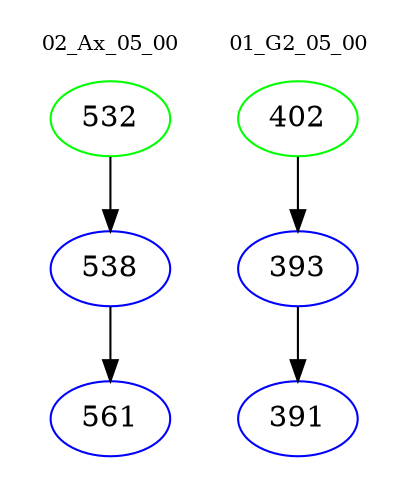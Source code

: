 digraph{
subgraph cluster_0 {
color = white
label = "02_Ax_05_00";
fontsize=10;
T0_532 [label="532", color="green"]
T0_532 -> T0_538 [color="black"]
T0_538 [label="538", color="blue"]
T0_538 -> T0_561 [color="black"]
T0_561 [label="561", color="blue"]
}
subgraph cluster_1 {
color = white
label = "01_G2_05_00";
fontsize=10;
T1_402 [label="402", color="green"]
T1_402 -> T1_393 [color="black"]
T1_393 [label="393", color="blue"]
T1_393 -> T1_391 [color="black"]
T1_391 [label="391", color="blue"]
}
}
